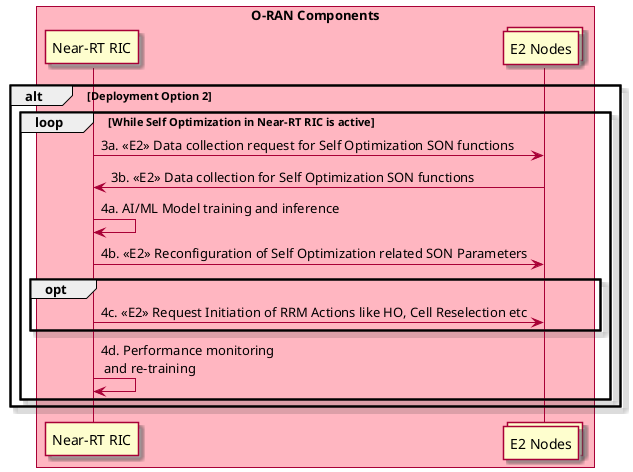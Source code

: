 @startuml
skinparam ParticipantPadding 5
skinparam BoxPadding 10
skinparam defaultFontSize 12
Autonumber
@startuml
skin rose
skinparam ParticipantPadding 5
skinparam BoxPadding 10
skinparam lifelineStrategy solid
box "O-RAN Components" #lightpink
participant “Near-RT RIC” as ric
collections “E2 Nodes” as e2node
endbox
alt Deployment Option 2
'group Self Optimization SON Functions in Near-RT RIC Loop
loop While Self Optimization in Near-RT RIC is active
ric->e2node: 3a. <<E2>> Data collection request for Self Optimization SON functions
e2node->ric: 3b. <<E2>> Data collection for Self Optimization SON functions 
ric->ric: 4a. AI/ML Model training and inference
ric->e2node: 4b. <<E2>> Reconfiguration of Self Optimization related SON Parameters
opt
ric->e2node: 4c. <<E2>> Request Initiation of RRM Actions like HO, Cell Reselection etc
end
ric->ric: 4d. Performance monitoring \n and re-training
end
'end
end
@enduml
